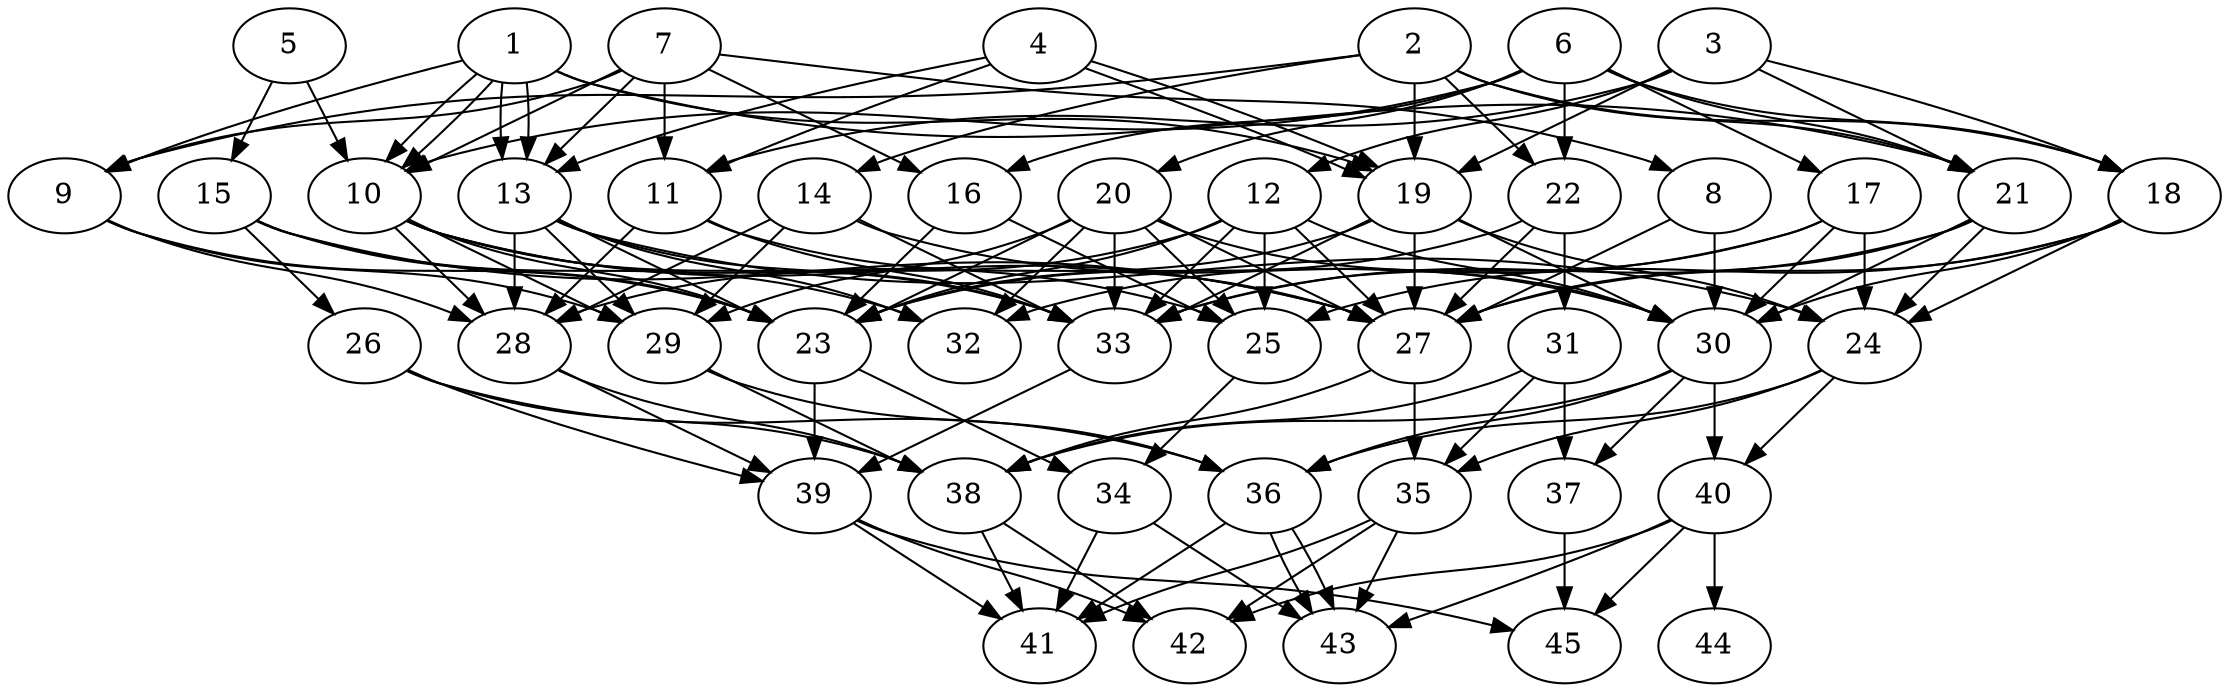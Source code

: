 // DAG automatically generated by daggen at Thu Oct  3 14:07:25 2019
// ./daggen --dot -n 45 --ccr 0.5 --fat 0.7 --regular 0.5 --density 0.7 --mindata 5242880 --maxdata 52428800 
digraph G {
  1 [size="35463168", alpha="0.15", expect_size="17731584"] 
  1 -> 9 [size ="17731584"]
  1 -> 10 [size ="17731584"]
  1 -> 10 [size ="17731584"]
  1 -> 13 [size ="17731584"]
  1 -> 13 [size ="17731584"]
  1 -> 19 [size ="17731584"]
  1 -> 21 [size ="17731584"]
  2 [size="100214784", alpha="0.19", expect_size="50107392"] 
  2 -> 9 [size ="50107392"]
  2 -> 14 [size ="50107392"]
  2 -> 18 [size ="50107392"]
  2 -> 19 [size ="50107392"]
  2 -> 21 [size ="50107392"]
  2 -> 22 [size ="50107392"]
  3 [size="75261952", alpha="0.19", expect_size="37630976"] 
  3 -> 11 [size ="37630976"]
  3 -> 12 [size ="37630976"]
  3 -> 18 [size ="37630976"]
  3 -> 19 [size ="37630976"]
  3 -> 21 [size ="37630976"]
  4 [size="28641280", alpha="0.13", expect_size="14320640"] 
  4 -> 11 [size ="14320640"]
  4 -> 13 [size ="14320640"]
  4 -> 19 [size ="14320640"]
  4 -> 19 [size ="14320640"]
  5 [size="39706624", alpha="0.12", expect_size="19853312"] 
  5 -> 10 [size ="19853312"]
  5 -> 15 [size ="19853312"]
  6 [size="14290944", alpha="0.19", expect_size="7145472"] 
  6 -> 10 [size ="7145472"]
  6 -> 16 [size ="7145472"]
  6 -> 17 [size ="7145472"]
  6 -> 18 [size ="7145472"]
  6 -> 20 [size ="7145472"]
  6 -> 21 [size ="7145472"]
  6 -> 22 [size ="7145472"]
  7 [size="24631296", alpha="0.09", expect_size="12315648"] 
  7 -> 8 [size ="12315648"]
  7 -> 9 [size ="12315648"]
  7 -> 10 [size ="12315648"]
  7 -> 11 [size ="12315648"]
  7 -> 13 [size ="12315648"]
  7 -> 16 [size ="12315648"]
  8 [size="41058304", alpha="0.06", expect_size="20529152"] 
  8 -> 27 [size ="20529152"]
  8 -> 30 [size ="20529152"]
  9 [size="45475840", alpha="0.06", expect_size="22737920"] 
  9 -> 23 [size ="22737920"]
  9 -> 28 [size ="22737920"]
  9 -> 29 [size ="22737920"]
  10 [size="101824512", alpha="0.06", expect_size="50912256"] 
  10 -> 23 [size ="50912256"]
  10 -> 25 [size ="50912256"]
  10 -> 27 [size ="50912256"]
  10 -> 28 [size ="50912256"]
  10 -> 29 [size ="50912256"]
  10 -> 33 [size ="50912256"]
  11 [size="34043904", alpha="0.17", expect_size="17021952"] 
  11 -> 27 [size ="17021952"]
  11 -> 28 [size ="17021952"]
  11 -> 33 [size ="17021952"]
  12 [size="103514112", alpha="0.12", expect_size="51757056"] 
  12 -> 23 [size ="51757056"]
  12 -> 25 [size ="51757056"]
  12 -> 27 [size ="51757056"]
  12 -> 28 [size ="51757056"]
  12 -> 30 [size ="51757056"]
  12 -> 33 [size ="51757056"]
  13 [size="97765376", alpha="0.11", expect_size="48882688"] 
  13 -> 23 [size ="48882688"]
  13 -> 24 [size ="48882688"]
  13 -> 28 [size ="48882688"]
  13 -> 29 [size ="48882688"]
  13 -> 32 [size ="48882688"]
  13 -> 33 [size ="48882688"]
  14 [size="94570496", alpha="0.06", expect_size="47285248"] 
  14 -> 28 [size ="47285248"]
  14 -> 29 [size ="47285248"]
  14 -> 30 [size ="47285248"]
  14 -> 33 [size ="47285248"]
  15 [size="63637504", alpha="0.03", expect_size="31818752"] 
  15 -> 23 [size ="31818752"]
  15 -> 26 [size ="31818752"]
  15 -> 27 [size ="31818752"]
  15 -> 32 [size ="31818752"]
  16 [size="26884096", alpha="0.06", expect_size="13442048"] 
  16 -> 23 [size ="13442048"]
  16 -> 25 [size ="13442048"]
  17 [size="22439936", alpha="0.09", expect_size="11219968"] 
  17 -> 24 [size ="11219968"]
  17 -> 30 [size ="11219968"]
  17 -> 32 [size ="11219968"]
  17 -> 33 [size ="11219968"]
  18 [size="65259520", alpha="0.14", expect_size="32629760"] 
  18 -> 24 [size ="32629760"]
  18 -> 25 [size ="32629760"]
  18 -> 27 [size ="32629760"]
  18 -> 30 [size ="32629760"]
  19 [size="92397568", alpha="0.15", expect_size="46198784"] 
  19 -> 23 [size ="46198784"]
  19 -> 24 [size ="46198784"]
  19 -> 27 [size ="46198784"]
  19 -> 30 [size ="46198784"]
  19 -> 33 [size ="46198784"]
  20 [size="25788416", alpha="0.02", expect_size="12894208"] 
  20 -> 23 [size ="12894208"]
  20 -> 25 [size ="12894208"]
  20 -> 27 [size ="12894208"]
  20 -> 29 [size ="12894208"]
  20 -> 30 [size ="12894208"]
  20 -> 32 [size ="12894208"]
  20 -> 33 [size ="12894208"]
  21 [size="54728704", alpha="0.15", expect_size="27364352"] 
  21 -> 24 [size ="27364352"]
  21 -> 27 [size ="27364352"]
  21 -> 30 [size ="27364352"]
  21 -> 33 [size ="27364352"]
  22 [size="42369024", alpha="0.07", expect_size="21184512"] 
  22 -> 23 [size ="21184512"]
  22 -> 27 [size ="21184512"]
  22 -> 31 [size ="21184512"]
  23 [size="100034560", alpha="0.12", expect_size="50017280"] 
  23 -> 34 [size ="50017280"]
  23 -> 39 [size ="50017280"]
  24 [size="56563712", alpha="0.02", expect_size="28281856"] 
  24 -> 35 [size ="28281856"]
  24 -> 36 [size ="28281856"]
  24 -> 40 [size ="28281856"]
  25 [size="84105216", alpha="0.17", expect_size="42052608"] 
  25 -> 34 [size ="42052608"]
  26 [size="100296704", alpha="0.13", expect_size="50148352"] 
  26 -> 36 [size ="50148352"]
  26 -> 38 [size ="50148352"]
  26 -> 39 [size ="50148352"]
  27 [size="35332096", alpha="0.13", expect_size="17666048"] 
  27 -> 35 [size ="17666048"]
  27 -> 38 [size ="17666048"]
  28 [size="77709312", alpha="0.18", expect_size="38854656"] 
  28 -> 38 [size ="38854656"]
  28 -> 39 [size ="38854656"]
  29 [size="47529984", alpha="0.12", expect_size="23764992"] 
  29 -> 36 [size ="23764992"]
  29 -> 38 [size ="23764992"]
  30 [size="23808000", alpha="0.04", expect_size="11904000"] 
  30 -> 36 [size ="11904000"]
  30 -> 37 [size ="11904000"]
  30 -> 38 [size ="11904000"]
  30 -> 40 [size ="11904000"]
  31 [size="35094528", alpha="0.02", expect_size="17547264"] 
  31 -> 35 [size ="17547264"]
  31 -> 37 [size ="17547264"]
  31 -> 38 [size ="17547264"]
  32 [size="11995136", alpha="0.19", expect_size="5997568"] 
  33 [size="44240896", alpha="0.15", expect_size="22120448"] 
  33 -> 39 [size ="22120448"]
  34 [size="102234112", alpha="0.08", expect_size="51117056"] 
  34 -> 41 [size ="51117056"]
  34 -> 43 [size ="51117056"]
  35 [size="15390720", alpha="0.13", expect_size="7695360"] 
  35 -> 41 [size ="7695360"]
  35 -> 42 [size ="7695360"]
  35 -> 43 [size ="7695360"]
  36 [size="96047104", alpha="0.02", expect_size="48023552"] 
  36 -> 41 [size ="48023552"]
  36 -> 43 [size ="48023552"]
  36 -> 43 [size ="48023552"]
  37 [size="64892928", alpha="0.12", expect_size="32446464"] 
  37 -> 45 [size ="32446464"]
  38 [size="30449664", alpha="0.15", expect_size="15224832"] 
  38 -> 41 [size ="15224832"]
  38 -> 42 [size ="15224832"]
  39 [size="23287808", alpha="0.15", expect_size="11643904"] 
  39 -> 41 [size ="11643904"]
  39 -> 42 [size ="11643904"]
  39 -> 45 [size ="11643904"]
  40 [size="78399488", alpha="0.18", expect_size="39199744"] 
  40 -> 42 [size ="39199744"]
  40 -> 43 [size ="39199744"]
  40 -> 44 [size ="39199744"]
  40 -> 45 [size ="39199744"]
  41 [size="98381824", alpha="0.10", expect_size="49190912"] 
  42 [size="12421120", alpha="0.09", expect_size="6210560"] 
  43 [size="102291456", alpha="0.08", expect_size="51145728"] 
  44 [size="77783040", alpha="0.16", expect_size="38891520"] 
  45 [size="22984704", alpha="0.19", expect_size="11492352"] 
}
